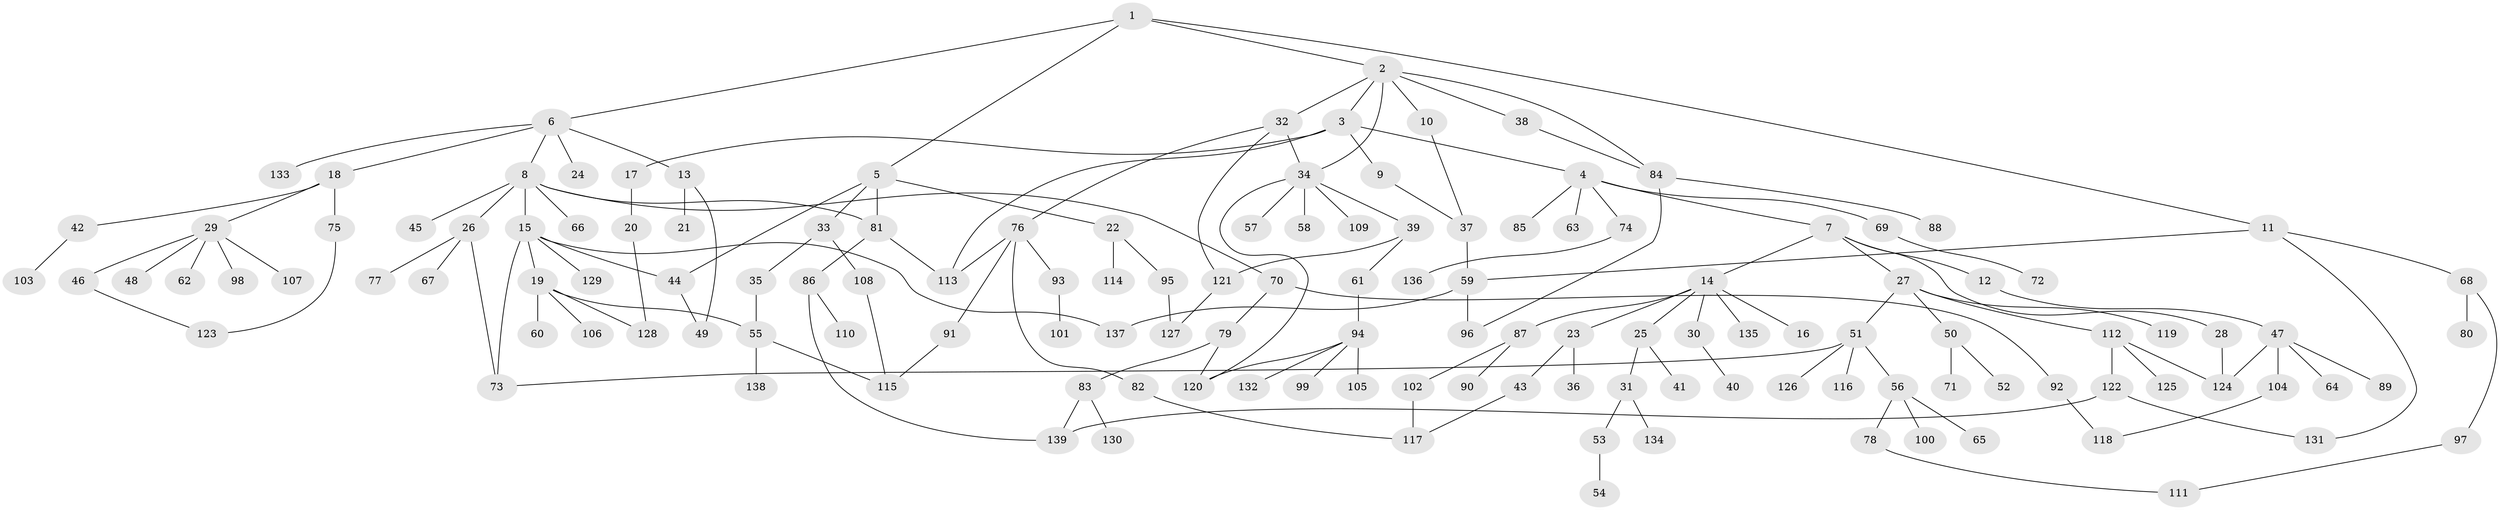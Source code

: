 // Generated by graph-tools (version 1.1) at 2025/13/03/09/25 04:13:39]
// undirected, 139 vertices, 169 edges
graph export_dot {
graph [start="1"]
  node [color=gray90,style=filled];
  1;
  2;
  3;
  4;
  5;
  6;
  7;
  8;
  9;
  10;
  11;
  12;
  13;
  14;
  15;
  16;
  17;
  18;
  19;
  20;
  21;
  22;
  23;
  24;
  25;
  26;
  27;
  28;
  29;
  30;
  31;
  32;
  33;
  34;
  35;
  36;
  37;
  38;
  39;
  40;
  41;
  42;
  43;
  44;
  45;
  46;
  47;
  48;
  49;
  50;
  51;
  52;
  53;
  54;
  55;
  56;
  57;
  58;
  59;
  60;
  61;
  62;
  63;
  64;
  65;
  66;
  67;
  68;
  69;
  70;
  71;
  72;
  73;
  74;
  75;
  76;
  77;
  78;
  79;
  80;
  81;
  82;
  83;
  84;
  85;
  86;
  87;
  88;
  89;
  90;
  91;
  92;
  93;
  94;
  95;
  96;
  97;
  98;
  99;
  100;
  101;
  102;
  103;
  104;
  105;
  106;
  107;
  108;
  109;
  110;
  111;
  112;
  113;
  114;
  115;
  116;
  117;
  118;
  119;
  120;
  121;
  122;
  123;
  124;
  125;
  126;
  127;
  128;
  129;
  130;
  131;
  132;
  133;
  134;
  135;
  136;
  137;
  138;
  139;
  1 -- 2;
  1 -- 5;
  1 -- 6;
  1 -- 11;
  2 -- 3;
  2 -- 10;
  2 -- 32;
  2 -- 38;
  2 -- 84;
  2 -- 34;
  3 -- 4;
  3 -- 9;
  3 -- 17;
  3 -- 113;
  4 -- 7;
  4 -- 63;
  4 -- 69;
  4 -- 74;
  4 -- 85;
  5 -- 22;
  5 -- 33;
  5 -- 81;
  5 -- 44;
  6 -- 8;
  6 -- 13;
  6 -- 18;
  6 -- 24;
  6 -- 133;
  7 -- 12;
  7 -- 14;
  7 -- 27;
  7 -- 28;
  8 -- 15;
  8 -- 26;
  8 -- 45;
  8 -- 66;
  8 -- 70;
  8 -- 81;
  9 -- 37;
  10 -- 37;
  11 -- 59;
  11 -- 68;
  11 -- 131;
  12 -- 47;
  13 -- 21;
  13 -- 49;
  14 -- 16;
  14 -- 23;
  14 -- 25;
  14 -- 30;
  14 -- 87;
  14 -- 135;
  15 -- 19;
  15 -- 44;
  15 -- 73;
  15 -- 129;
  15 -- 137;
  17 -- 20;
  18 -- 29;
  18 -- 42;
  18 -- 75;
  19 -- 55;
  19 -- 60;
  19 -- 106;
  19 -- 128;
  20 -- 128;
  22 -- 95;
  22 -- 114;
  23 -- 36;
  23 -- 43;
  25 -- 31;
  25 -- 41;
  26 -- 67;
  26 -- 77;
  26 -- 73;
  27 -- 50;
  27 -- 51;
  27 -- 112;
  27 -- 119;
  28 -- 124;
  29 -- 46;
  29 -- 48;
  29 -- 62;
  29 -- 98;
  29 -- 107;
  30 -- 40;
  31 -- 53;
  31 -- 134;
  32 -- 34;
  32 -- 76;
  32 -- 121;
  33 -- 35;
  33 -- 108;
  34 -- 39;
  34 -- 57;
  34 -- 58;
  34 -- 109;
  34 -- 120;
  35 -- 55;
  37 -- 59;
  38 -- 84;
  39 -- 61;
  39 -- 121;
  42 -- 103;
  43 -- 117;
  44 -- 49;
  46 -- 123;
  47 -- 64;
  47 -- 89;
  47 -- 104;
  47 -- 124;
  50 -- 52;
  50 -- 71;
  51 -- 56;
  51 -- 116;
  51 -- 126;
  51 -- 73;
  53 -- 54;
  55 -- 138;
  55 -- 115;
  56 -- 65;
  56 -- 78;
  56 -- 100;
  59 -- 96;
  59 -- 137;
  61 -- 94;
  68 -- 80;
  68 -- 97;
  69 -- 72;
  70 -- 79;
  70 -- 92;
  74 -- 136;
  75 -- 123;
  76 -- 82;
  76 -- 91;
  76 -- 93;
  76 -- 113;
  78 -- 111;
  79 -- 83;
  79 -- 120;
  81 -- 86;
  81 -- 113;
  82 -- 117;
  83 -- 130;
  83 -- 139;
  84 -- 88;
  84 -- 96;
  86 -- 110;
  86 -- 139;
  87 -- 90;
  87 -- 102;
  91 -- 115;
  92 -- 118;
  93 -- 101;
  94 -- 99;
  94 -- 105;
  94 -- 120;
  94 -- 132;
  95 -- 127;
  97 -- 111;
  102 -- 117;
  104 -- 118;
  108 -- 115;
  112 -- 122;
  112 -- 125;
  112 -- 124;
  121 -- 127;
  122 -- 131;
  122 -- 139;
}
